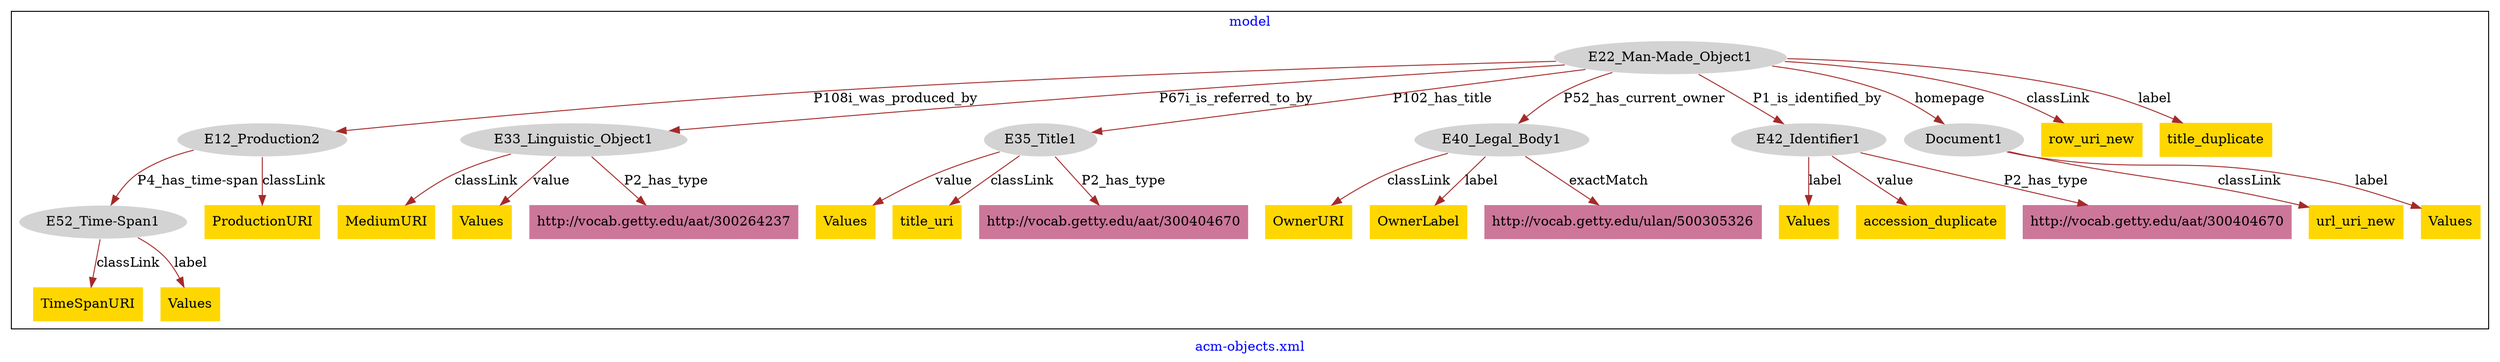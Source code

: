 digraph n0 {
fontcolor="blue"
remincross="true"
label="acm-objects.xml"
subgraph cluster {
label="model"
n2[style="filled",color="white",fillcolor="lightgray",label="E12_Production2"];
n3[style="filled",color="white",fillcolor="lightgray",label="E52_Time-Span1"];
n4[style="filled",color="white",fillcolor="lightgray",label="E22_Man-Made_Object1"];
n5[style="filled",color="white",fillcolor="lightgray",label="E33_Linguistic_Object1"];
n6[style="filled",color="white",fillcolor="lightgray",label="E35_Title1"];
n7[style="filled",color="white",fillcolor="lightgray",label="E40_Legal_Body1"];
n8[style="filled",color="white",fillcolor="lightgray",label="E42_Identifier1"];
n9[style="filled",color="white",fillcolor="lightgray",label="Document1"];
n10[shape="plaintext",style="filled",fillcolor="gold",label="Values"];
n11[shape="plaintext",style="filled",fillcolor="gold",label="title_uri"];
n12[shape="plaintext",style="filled",fillcolor="gold",label="row_uri_new"];
n13[shape="plaintext",style="filled",fillcolor="gold",label="url_uri_new"];
n14[shape="plaintext",style="filled",fillcolor="gold",label="MediumURI"];
n15[shape="plaintext",style="filled",fillcolor="gold",label="Values"];
n16[shape="plaintext",style="filled",fillcolor="gold",label="OwnerURI"];
n17[shape="plaintext",style="filled",fillcolor="gold",label="ProductionURI"];
n18[shape="plaintext",style="filled",fillcolor="gold",label="accession_duplicate"];
n19[shape="plaintext",style="filled",fillcolor="gold",label="Values"];
n20[shape="plaintext",style="filled",fillcolor="gold",label="OwnerLabel"];
n21[shape="plaintext",style="filled",fillcolor="gold",label="TimeSpanURI"];
n22[shape="plaintext",style="filled",fillcolor="gold",label="Values"];
n23[shape="plaintext",style="filled",fillcolor="gold",label="Values"];
n24[shape="plaintext",style="filled",fillcolor="gold",label="title_duplicate"];
n25[shape="plaintext",style="filled",fillcolor="#CC7799",label="http://vocab.getty.edu/aat/300404670"];
n26[shape="plaintext",style="filled",fillcolor="#CC7799",label="http://vocab.getty.edu/ulan/500305326"];
n27[shape="plaintext",style="filled",fillcolor="#CC7799",label="http://vocab.getty.edu/aat/300264237"];
n28[shape="plaintext",style="filled",fillcolor="#CC7799",label="http://vocab.getty.edu/aat/300404670"];
}
n2 -> n3[color="brown",fontcolor="black",label="P4_has_time-span"]
n4 -> n2[color="brown",fontcolor="black",label="P108i_was_produced_by"]
n4 -> n5[color="brown",fontcolor="black",label="P67i_is_referred_to_by"]
n4 -> n6[color="brown",fontcolor="black",label="P102_has_title"]
n4 -> n7[color="brown",fontcolor="black",label="P52_has_current_owner"]
n4 -> n8[color="brown",fontcolor="black",label="P1_is_identified_by"]
n4 -> n9[color="brown",fontcolor="black",label="homepage"]
n6 -> n10[color="brown",fontcolor="black",label="value"]
n6 -> n11[color="brown",fontcolor="black",label="classLink"]
n4 -> n12[color="brown",fontcolor="black",label="classLink"]
n9 -> n13[color="brown",fontcolor="black",label="classLink"]
n5 -> n14[color="brown",fontcolor="black",label="classLink"]
n8 -> n15[color="brown",fontcolor="black",label="label"]
n7 -> n16[color="brown",fontcolor="black",label="classLink"]
n2 -> n17[color="brown",fontcolor="black",label="classLink"]
n8 -> n18[color="brown",fontcolor="black",label="value"]
n9 -> n19[color="brown",fontcolor="black",label="label"]
n7 -> n20[color="brown",fontcolor="black",label="label"]
n3 -> n21[color="brown",fontcolor="black",label="classLink"]
n5 -> n22[color="brown",fontcolor="black",label="value"]
n3 -> n23[color="brown",fontcolor="black",label="label"]
n4 -> n24[color="brown",fontcolor="black",label="label"]
n6 -> n25[color="brown",fontcolor="black",label="P2_has_type"]
n7 -> n26[color="brown",fontcolor="black",label="exactMatch"]
n5 -> n27[color="brown",fontcolor="black",label="P2_has_type"]
n8 -> n28[color="brown",fontcolor="black",label="P2_has_type"]
}
